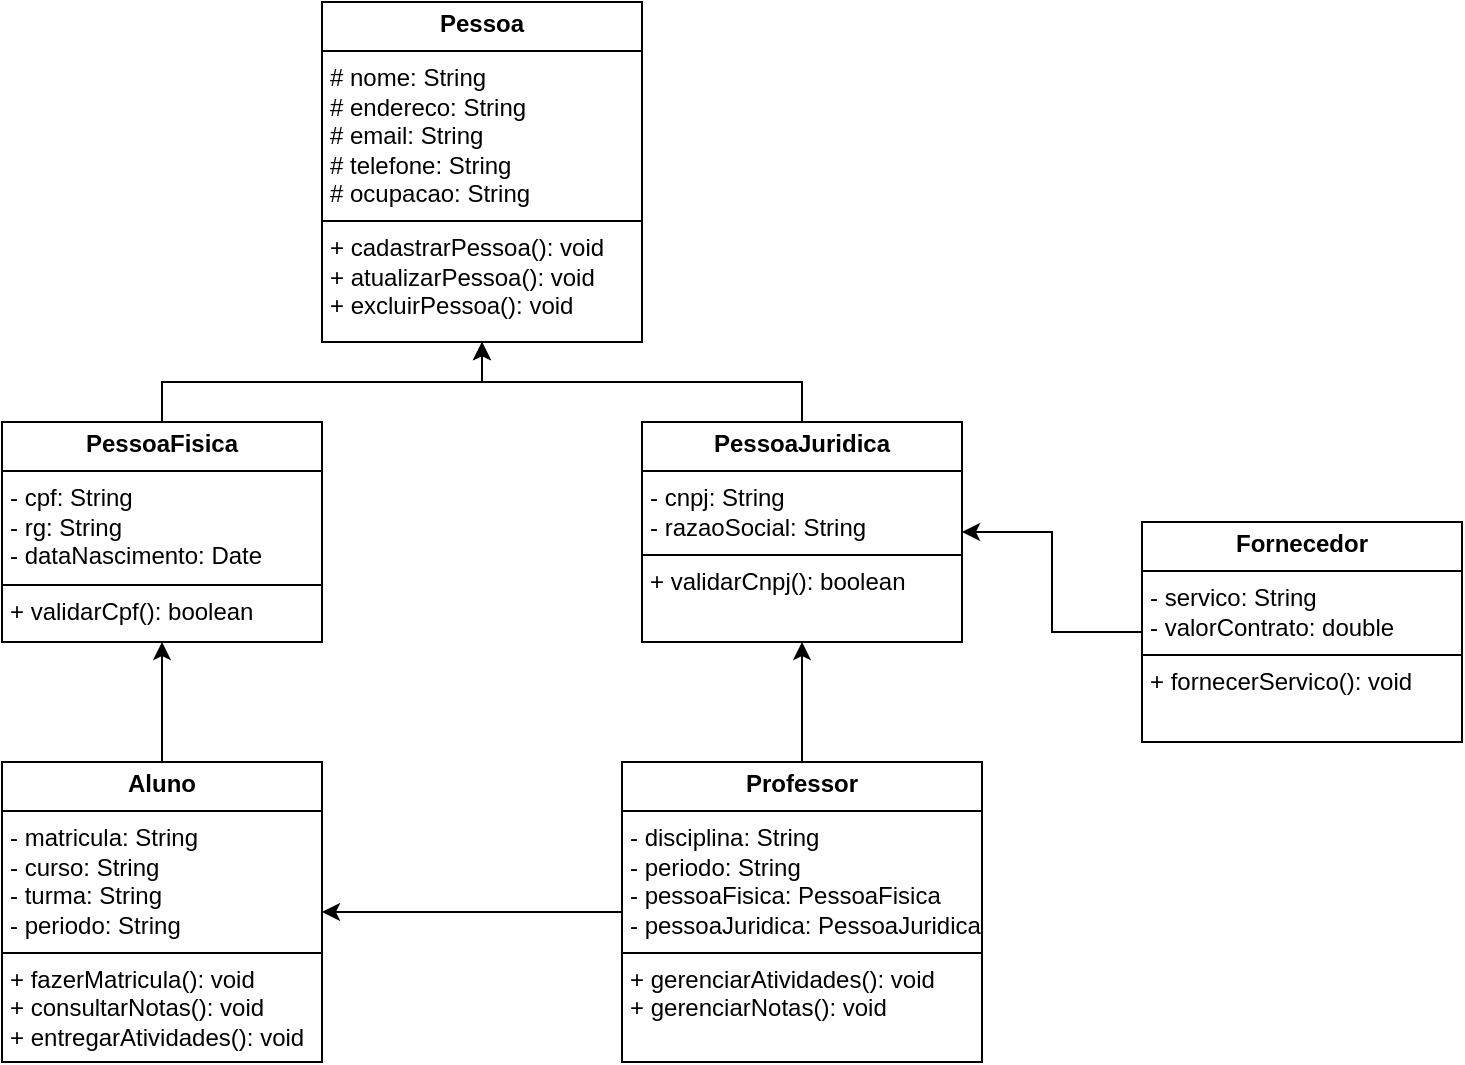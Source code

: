 <mxfile version="24.7.12">
  <diagram name="Página-1" id="dp5o2ZfqLkzgfP5e0Sz-">
    <mxGraphModel dx="1050" dy="557" grid="1" gridSize="10" guides="1" tooltips="1" connect="1" arrows="1" fold="1" page="1" pageScale="1" pageWidth="827" pageHeight="1169" math="0" shadow="0">
      <root>
        <mxCell id="0" />
        <mxCell id="1" parent="0" />
        <mxCell id="bPZUGXOxOqXpVec2c6Ta-6" value="&lt;p style=&quot;margin:0px;margin-top:4px;text-align:center;&quot;&gt;&lt;b&gt;Pessoa&lt;/b&gt;&lt;/p&gt;&lt;hr size=&quot;1&quot; style=&quot;border-style:solid;&quot;&gt;&lt;p style=&quot;margin:0px;margin-left:4px;&quot;&gt;&lt;span style=&quot;background-color: initial;&quot;&gt;# nome: String&lt;/span&gt;&lt;br&gt;&lt;/p&gt;&lt;p style=&quot;margin:0px;margin-left:4px;&quot;&gt;# endereco: String&lt;/p&gt;&lt;p style=&quot;margin:0px;margin-left:4px;&quot;&gt;# email: String&lt;/p&gt;&lt;p style=&quot;margin:0px;margin-left:4px;&quot;&gt;# telefone: String&lt;/p&gt;&lt;p style=&quot;margin:0px;margin-left:4px;&quot;&gt;# ocupacao: String&lt;/p&gt;&lt;hr size=&quot;1&quot; style=&quot;border-style:solid;&quot;&gt;&lt;p style=&quot;margin:0px;margin-left:4px;&quot;&gt;+ cadastrarPessoa(): void&lt;/p&gt;&lt;p style=&quot;margin:0px;margin-left:4px;&quot;&gt;+ atualizarPessoa(): void&lt;/p&gt;&lt;p style=&quot;margin:0px;margin-left:4px;&quot;&gt;+ excluirPessoa(): void&lt;/p&gt;" style="verticalAlign=top;align=left;overflow=fill;html=1;whiteSpace=wrap;" parent="1" vertex="1">
          <mxGeometry x="300" y="10" width="160" height="170" as="geometry" />
        </mxCell>
        <mxCell id="ZjzJR5-drnG1R7I3MTeC-4" style="edgeStyle=orthogonalEdgeStyle;rounded=0;orthogonalLoop=1;jettySize=auto;html=1;exitX=0.5;exitY=0;exitDx=0;exitDy=0;entryX=0.5;entryY=1;entryDx=0;entryDy=0;" edge="1" parent="1" source="ZjzJR5-drnG1R7I3MTeC-2" target="bPZUGXOxOqXpVec2c6Ta-6">
          <mxGeometry relative="1" as="geometry" />
        </mxCell>
        <mxCell id="ZjzJR5-drnG1R7I3MTeC-2" value="&lt;p style=&quot;margin:0px;margin-top:4px;text-align:center;&quot;&gt;&lt;b&gt;PessoaFisica&lt;/b&gt;&lt;/p&gt;&lt;hr size=&quot;1&quot; style=&quot;border-style:solid;&quot;&gt;&lt;p style=&quot;margin:0px;margin-left:4px;&quot;&gt;- cpf: String&lt;/p&gt;&lt;p style=&quot;margin:0px;margin-left:4px;&quot;&gt;- rg: String&lt;/p&gt;&lt;p style=&quot;margin:0px;margin-left:4px;&quot;&gt;- dataNascimento: Date&lt;/p&gt;&lt;hr size=&quot;1&quot; style=&quot;border-style:solid;&quot;&gt;&lt;p style=&quot;margin:0px;margin-left:4px;&quot;&gt;+ validarCpf(): boolean&lt;/p&gt;" style="verticalAlign=top;align=left;overflow=fill;html=1;whiteSpace=wrap;" vertex="1" parent="1">
          <mxGeometry x="140" y="220" width="160" height="110" as="geometry" />
        </mxCell>
        <mxCell id="ZjzJR5-drnG1R7I3MTeC-6" style="edgeStyle=orthogonalEdgeStyle;rounded=0;orthogonalLoop=1;jettySize=auto;html=1;exitX=0.5;exitY=0;exitDx=0;exitDy=0;entryX=0.5;entryY=1;entryDx=0;entryDy=0;" edge="1" parent="1" source="ZjzJR5-drnG1R7I3MTeC-5" target="bPZUGXOxOqXpVec2c6Ta-6">
          <mxGeometry relative="1" as="geometry" />
        </mxCell>
        <mxCell id="ZjzJR5-drnG1R7I3MTeC-5" value="&lt;p style=&quot;margin:0px;margin-top:4px;text-align:center;&quot;&gt;&lt;b&gt;PessoaJuridica&lt;/b&gt;&lt;/p&gt;&lt;hr size=&quot;1&quot; style=&quot;border-style:solid;&quot;&gt;&lt;p style=&quot;margin:0px;margin-left:4px;&quot;&gt;- cnpj: String&lt;/p&gt;&lt;p style=&quot;margin:0px;margin-left:4px;&quot;&gt;- razaoSocial: String&lt;/p&gt;&lt;hr size=&quot;1&quot; style=&quot;border-style:solid;&quot;&gt;&lt;p style=&quot;margin:0px;margin-left:4px;&quot;&gt;+ validarCnpj(): boolean&lt;/p&gt;" style="verticalAlign=top;align=left;overflow=fill;html=1;whiteSpace=wrap;" vertex="1" parent="1">
          <mxGeometry x="460" y="220" width="160" height="110" as="geometry" />
        </mxCell>
        <mxCell id="ZjzJR5-drnG1R7I3MTeC-9" style="edgeStyle=orthogonalEdgeStyle;rounded=0;orthogonalLoop=1;jettySize=auto;html=1;exitX=0.5;exitY=0;exitDx=0;exitDy=0;entryX=0.5;entryY=1;entryDx=0;entryDy=0;" edge="1" parent="1" source="ZjzJR5-drnG1R7I3MTeC-7" target="ZjzJR5-drnG1R7I3MTeC-2">
          <mxGeometry relative="1" as="geometry" />
        </mxCell>
        <mxCell id="ZjzJR5-drnG1R7I3MTeC-7" value="&lt;p style=&quot;margin:0px;margin-top:4px;text-align:center;&quot;&gt;&lt;b&gt;Aluno&lt;/b&gt;&lt;/p&gt;&lt;hr size=&quot;1&quot; style=&quot;border-style:solid;&quot;&gt;&lt;p style=&quot;margin:0px;margin-left:4px;&quot;&gt;- matricula: String&lt;/p&gt;&lt;p style=&quot;margin:0px;margin-left:4px;&quot;&gt;- curso: String&lt;/p&gt;&lt;p style=&quot;margin:0px;margin-left:4px;&quot;&gt;- turma: String&lt;/p&gt;&lt;p style=&quot;margin:0px;margin-left:4px;&quot;&gt;- periodo: String&lt;/p&gt;&lt;hr size=&quot;1&quot; style=&quot;border-style:solid;&quot;&gt;&lt;p style=&quot;margin:0px;margin-left:4px;&quot;&gt;+ fazerMatricula(): void&lt;/p&gt;&lt;p style=&quot;margin:0px;margin-left:4px;&quot;&gt;+ consultarNotas(): void&lt;/p&gt;&lt;p style=&quot;margin:0px;margin-left:4px;&quot;&gt;+ entregarAtividades(): void&lt;/p&gt;" style="verticalAlign=top;align=left;overflow=fill;html=1;whiteSpace=wrap;" vertex="1" parent="1">
          <mxGeometry x="140" y="390" width="160" height="150" as="geometry" />
        </mxCell>
        <mxCell id="ZjzJR5-drnG1R7I3MTeC-11" style="edgeStyle=orthogonalEdgeStyle;rounded=0;orthogonalLoop=1;jettySize=auto;html=1;exitX=0;exitY=0.5;exitDx=0;exitDy=0;entryX=1;entryY=0.5;entryDx=0;entryDy=0;" edge="1" parent="1" source="ZjzJR5-drnG1R7I3MTeC-10" target="ZjzJR5-drnG1R7I3MTeC-7">
          <mxGeometry relative="1" as="geometry" />
        </mxCell>
        <mxCell id="ZjzJR5-drnG1R7I3MTeC-14" style="edgeStyle=orthogonalEdgeStyle;rounded=0;orthogonalLoop=1;jettySize=auto;html=1;exitX=0.5;exitY=0;exitDx=0;exitDy=0;entryX=0.5;entryY=1;entryDx=0;entryDy=0;" edge="1" parent="1" source="ZjzJR5-drnG1R7I3MTeC-10" target="ZjzJR5-drnG1R7I3MTeC-5">
          <mxGeometry relative="1" as="geometry" />
        </mxCell>
        <mxCell id="ZjzJR5-drnG1R7I3MTeC-10" value="&lt;p style=&quot;margin:0px;margin-top:4px;text-align:center;&quot;&gt;&lt;b&gt;Professor&lt;/b&gt;&lt;/p&gt;&lt;hr size=&quot;1&quot; style=&quot;border-style:solid;&quot;&gt;&lt;p style=&quot;margin:0px;margin-left:4px;&quot;&gt;- disciplina: String&lt;/p&gt;&lt;p style=&quot;margin:0px;margin-left:4px;&quot;&gt;- periodo: String&lt;/p&gt;&lt;p style=&quot;margin:0px;margin-left:4px;&quot;&gt;- pessoaFisica: PessoaFisica&lt;/p&gt;&lt;p style=&quot;margin:0px;margin-left:4px;&quot;&gt;- pessoaJuridica: PessoaJuridica&lt;/p&gt;&lt;hr size=&quot;1&quot; style=&quot;border-style:solid;&quot;&gt;&lt;p style=&quot;margin:0px;margin-left:4px;&quot;&gt;+ gerenciarAtividades(): void&lt;/p&gt;&lt;p style=&quot;margin:0px;margin-left:4px;&quot;&gt;+ gerenciarNotas(): void&lt;/p&gt;" style="verticalAlign=top;align=left;overflow=fill;html=1;whiteSpace=wrap;" vertex="1" parent="1">
          <mxGeometry x="450" y="390" width="180" height="150" as="geometry" />
        </mxCell>
        <mxCell id="ZjzJR5-drnG1R7I3MTeC-13" style="edgeStyle=orthogonalEdgeStyle;rounded=0;orthogonalLoop=1;jettySize=auto;html=1;exitX=0;exitY=0.5;exitDx=0;exitDy=0;entryX=1;entryY=0.5;entryDx=0;entryDy=0;" edge="1" parent="1" source="ZjzJR5-drnG1R7I3MTeC-12" target="ZjzJR5-drnG1R7I3MTeC-5">
          <mxGeometry relative="1" as="geometry" />
        </mxCell>
        <mxCell id="ZjzJR5-drnG1R7I3MTeC-12" value="&lt;p style=&quot;margin:0px;margin-top:4px;text-align:center;&quot;&gt;&lt;b&gt;Fornecedor&lt;/b&gt;&lt;/p&gt;&lt;hr size=&quot;1&quot; style=&quot;border-style:solid;&quot;&gt;&lt;p style=&quot;margin:0px;margin-left:4px;&quot;&gt;- servico: String&lt;br&gt;&lt;/p&gt;&lt;p style=&quot;margin:0px;margin-left:4px;&quot;&gt;- valorContrato: double&lt;/p&gt;&lt;hr size=&quot;1&quot; style=&quot;border-style:solid;&quot;&gt;&lt;p style=&quot;margin:0px;margin-left:4px;&quot;&gt;+ fornecerServico(): void&lt;/p&gt;" style="verticalAlign=top;align=left;overflow=fill;html=1;whiteSpace=wrap;" vertex="1" parent="1">
          <mxGeometry x="710" y="270" width="160" height="110" as="geometry" />
        </mxCell>
      </root>
    </mxGraphModel>
  </diagram>
</mxfile>
